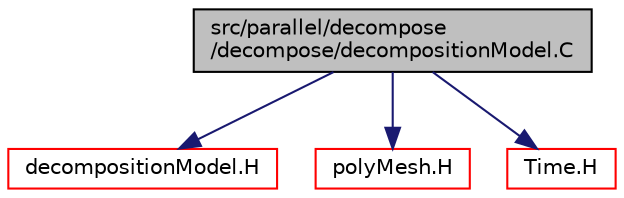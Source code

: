 digraph "src/parallel/decompose/decompose/decompositionModel.C"
{
  bgcolor="transparent";
  edge [fontname="Helvetica",fontsize="10",labelfontname="Helvetica",labelfontsize="10"];
  node [fontname="Helvetica",fontsize="10",shape=record];
  Node0 [label="src/parallel/decompose\l/decompose/decompositionModel.C",height=0.2,width=0.4,color="black", fillcolor="grey75", style="filled", fontcolor="black"];
  Node0 -> Node1 [color="midnightblue",fontsize="10",style="solid",fontname="Helvetica"];
  Node1 [label="decompositionModel.H",height=0.2,width=0.4,color="red",URL="$a13832.html"];
  Node0 -> Node106 [color="midnightblue",fontsize="10",style="solid",fontname="Helvetica"];
  Node106 [label="polyMesh.H",height=0.2,width=0.4,color="red",URL="$a12398.html"];
  Node0 -> Node242 [color="midnightblue",fontsize="10",style="solid",fontname="Helvetica"];
  Node242 [label="Time.H",height=0.2,width=0.4,color="red",URL="$a10025.html"];
}
